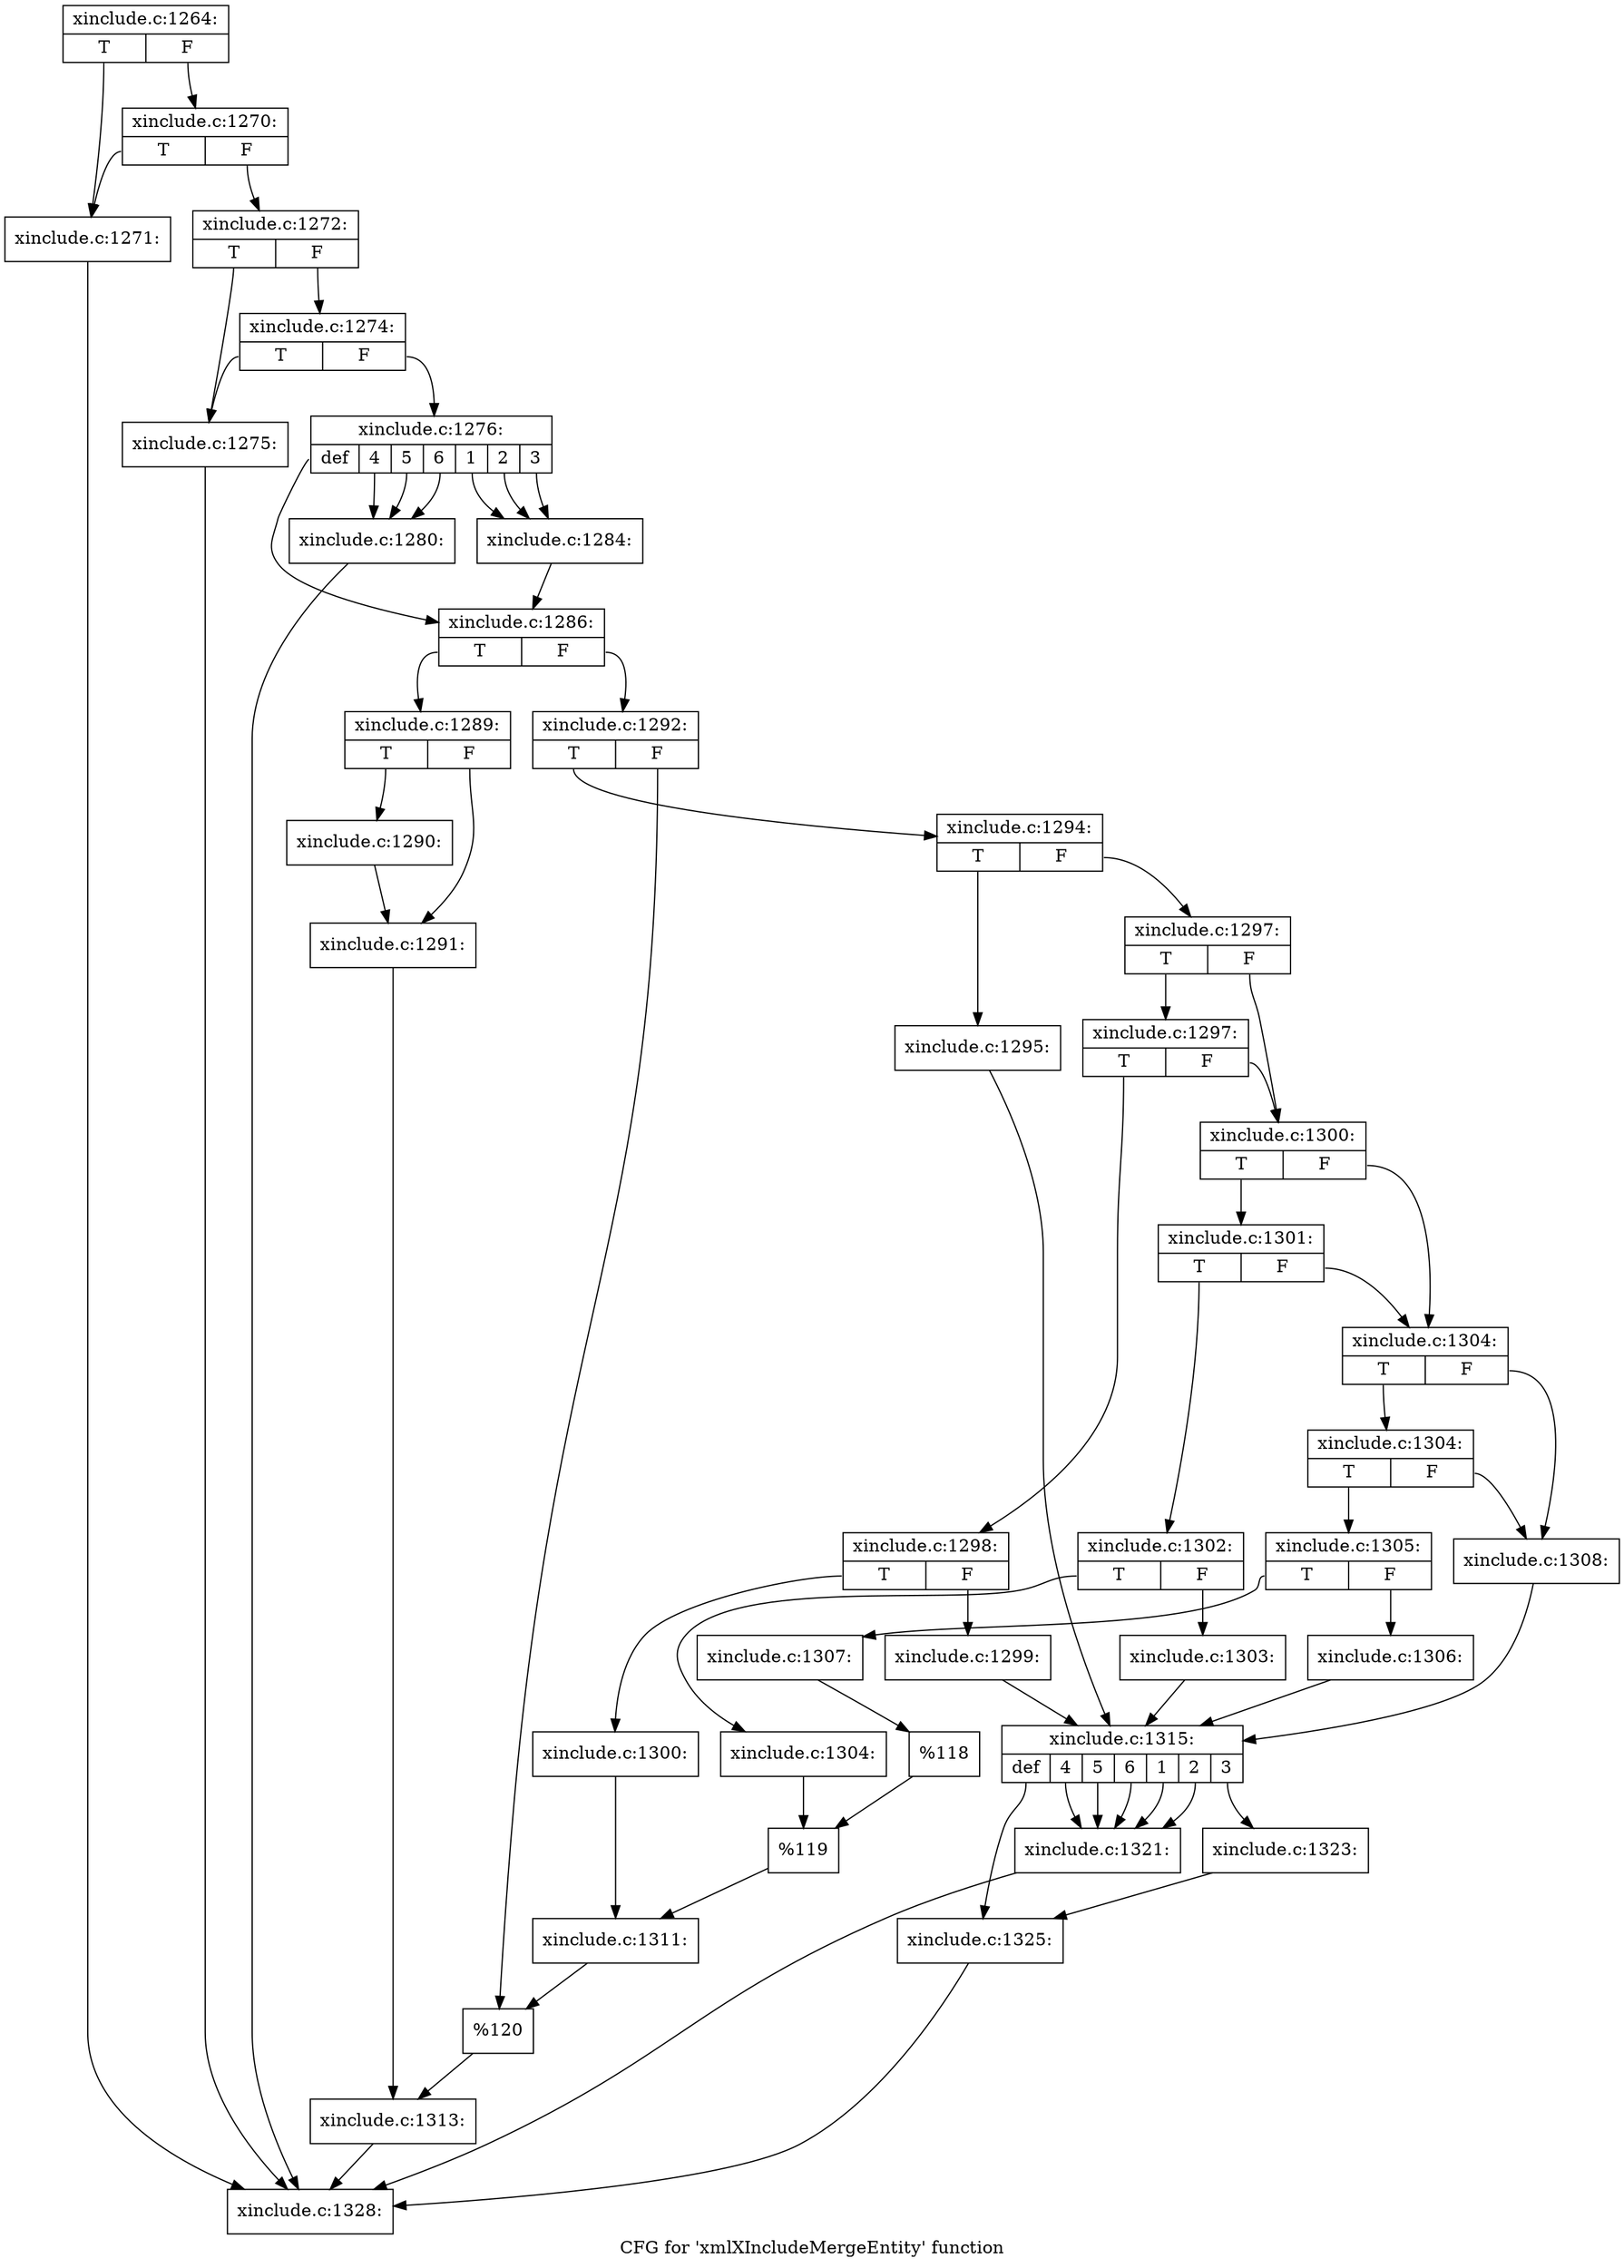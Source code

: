 digraph "CFG for 'xmlXIncludeMergeEntity' function" {
	label="CFG for 'xmlXIncludeMergeEntity' function";

	Node0x5567130 [shape=record,label="{xinclude.c:1264:|{<s0>T|<s1>F}}"];
	Node0x5567130:s0 -> Node0x5570fc0;
	Node0x5567130:s1 -> Node0x5571060;
	Node0x5571060 [shape=record,label="{xinclude.c:1270:|{<s0>T|<s1>F}}"];
	Node0x5571060:s0 -> Node0x5570fc0;
	Node0x5571060:s1 -> Node0x5571010;
	Node0x5570fc0 [shape=record,label="{xinclude.c:1271:}"];
	Node0x5570fc0 -> Node0x5567650;
	Node0x5571010 [shape=record,label="{xinclude.c:1272:|{<s0>T|<s1>F}}"];
	Node0x5571010:s0 -> Node0x5571c10;
	Node0x5571010:s1 -> Node0x5571cb0;
	Node0x5571cb0 [shape=record,label="{xinclude.c:1274:|{<s0>T|<s1>F}}"];
	Node0x5571cb0:s0 -> Node0x5571c10;
	Node0x5571cb0:s1 -> Node0x5571c60;
	Node0x5571c10 [shape=record,label="{xinclude.c:1275:}"];
	Node0x5571c10 -> Node0x5567650;
	Node0x5571c60 [shape=record,label="{xinclude.c:1276:|{<s0>def|<s1>4|<s2>5|<s3>6|<s4>1|<s5>2|<s6>3}}"];
	Node0x5571c60:s0 -> Node0x5572250;
	Node0x5571c60:s1 -> Node0x55727a0;
	Node0x5571c60:s2 -> Node0x55727a0;
	Node0x5571c60:s3 -> Node0x55727a0;
	Node0x5571c60:s4 -> Node0x5572880;
	Node0x5571c60:s5 -> Node0x5572880;
	Node0x5571c60:s6 -> Node0x5572880;
	Node0x55727a0 [shape=record,label="{xinclude.c:1280:}"];
	Node0x55727a0 -> Node0x5567650;
	Node0x5572880 [shape=record,label="{xinclude.c:1284:}"];
	Node0x5572880 -> Node0x5572250;
	Node0x5572250 [shape=record,label="{xinclude.c:1286:|{<s0>T|<s1>F}}"];
	Node0x5572250:s0 -> Node0x5572460;
	Node0x5572250:s1 -> Node0x5573600;
	Node0x5572460 [shape=record,label="{xinclude.c:1289:|{<s0>T|<s1>F}}"];
	Node0x5572460:s0 -> Node0x55740a0;
	Node0x5572460:s1 -> Node0x55740f0;
	Node0x55740a0 [shape=record,label="{xinclude.c:1290:}"];
	Node0x55740a0 -> Node0x55740f0;
	Node0x55740f0 [shape=record,label="{xinclude.c:1291:}"];
	Node0x55740f0 -> Node0x5573650;
	Node0x5573600 [shape=record,label="{xinclude.c:1292:|{<s0>T|<s1>F}}"];
	Node0x5573600:s0 -> Node0x5574ed0;
	Node0x5573600:s1 -> Node0x5575390;
	Node0x5574ed0 [shape=record,label="{xinclude.c:1294:|{<s0>T|<s1>F}}"];
	Node0x5574ed0:s0 -> Node0x55755b0;
	Node0x5574ed0:s1 -> Node0x5575600;
	Node0x55755b0 [shape=record,label="{xinclude.c:1295:}"];
	Node0x55755b0 -> Node0x5575930;
	Node0x5575600 [shape=record,label="{xinclude.c:1297:|{<s0>T|<s1>F}}"];
	Node0x5575600:s0 -> Node0x5573240;
	Node0x5575600:s1 -> Node0x5574fd0;
	Node0x5573240 [shape=record,label="{xinclude.c:1297:|{<s0>T|<s1>F}}"];
	Node0x5573240:s0 -> Node0x5572ee0;
	Node0x5573240:s1 -> Node0x5574fd0;
	Node0x5572ee0 [shape=record,label="{xinclude.c:1298:|{<s0>T|<s1>F}}"];
	Node0x5572ee0:s0 -> Node0x5576890;
	Node0x5572ee0:s1 -> Node0x5576840;
	Node0x5576840 [shape=record,label="{xinclude.c:1299:}"];
	Node0x5576840 -> Node0x5575930;
	Node0x5576890 [shape=record,label="{xinclude.c:1300:}"];
	Node0x5576890 -> Node0x5574f80;
	Node0x5574fd0 [shape=record,label="{xinclude.c:1300:|{<s0>T|<s1>F}}"];
	Node0x5574fd0:s0 -> Node0x5577120;
	Node0x5574fd0:s1 -> Node0x55770d0;
	Node0x5577120 [shape=record,label="{xinclude.c:1301:|{<s0>T|<s1>F}}"];
	Node0x5577120:s0 -> Node0x5577030;
	Node0x5577120:s1 -> Node0x55770d0;
	Node0x5577030 [shape=record,label="{xinclude.c:1302:|{<s0>T|<s1>F}}"];
	Node0x5577030:s0 -> Node0x55779c0;
	Node0x5577030:s1 -> Node0x5577970;
	Node0x5577970 [shape=record,label="{xinclude.c:1303:}"];
	Node0x5577970 -> Node0x5575930;
	Node0x55779c0 [shape=record,label="{xinclude.c:1304:}"];
	Node0x55779c0 -> Node0x5577080;
	Node0x55770d0 [shape=record,label="{xinclude.c:1304:|{<s0>T|<s1>F}}"];
	Node0x55770d0:s0 -> Node0x5578250;
	Node0x55770d0:s1 -> Node0x5578200;
	Node0x5578250 [shape=record,label="{xinclude.c:1304:|{<s0>T|<s1>F}}"];
	Node0x5578250:s0 -> Node0x5578160;
	Node0x5578250:s1 -> Node0x5578200;
	Node0x5578160 [shape=record,label="{xinclude.c:1305:|{<s0>T|<s1>F}}"];
	Node0x5578160:s0 -> Node0x5578af0;
	Node0x5578160:s1 -> Node0x5578aa0;
	Node0x5578aa0 [shape=record,label="{xinclude.c:1306:}"];
	Node0x5578aa0 -> Node0x5575930;
	Node0x5578af0 [shape=record,label="{xinclude.c:1307:}"];
	Node0x5578af0 -> Node0x55781b0;
	Node0x5578200 [shape=record,label="{xinclude.c:1308:}"];
	Node0x5578200 -> Node0x5575930;
	Node0x55781b0 [shape=record,label="{%118}"];
	Node0x55781b0 -> Node0x5577080;
	Node0x5577080 [shape=record,label="{%119}"];
	Node0x5577080 -> Node0x5574f80;
	Node0x5574f80 [shape=record,label="{xinclude.c:1311:}"];
	Node0x5574f80 -> Node0x5575390;
	Node0x5575390 [shape=record,label="{%120}"];
	Node0x5575390 -> Node0x5573650;
	Node0x5573650 [shape=record,label="{xinclude.c:1313:}"];
	Node0x5573650 -> Node0x5567650;
	Node0x5575930 [shape=record,label="{xinclude.c:1315:|{<s0>def|<s1>4|<s2>5|<s3>6|<s4>1|<s5>2|<s6>3}}"];
	Node0x5575930:s0 -> Node0x55797d0;
	Node0x5575930:s1 -> Node0x5579d20;
	Node0x5575930:s2 -> Node0x5579d20;
	Node0x5575930:s3 -> Node0x5579d20;
	Node0x5575930:s4 -> Node0x5579d20;
	Node0x5575930:s5 -> Node0x5579d20;
	Node0x5575930:s6 -> Node0x5579e00;
	Node0x5579d20 [shape=record,label="{xinclude.c:1321:}"];
	Node0x5579d20 -> Node0x5567650;
	Node0x5579e00 [shape=record,label="{xinclude.c:1323:}"];
	Node0x5579e00 -> Node0x55797d0;
	Node0x55797d0 [shape=record,label="{xinclude.c:1325:}"];
	Node0x55797d0 -> Node0x5567650;
	Node0x5567650 [shape=record,label="{xinclude.c:1328:}"];
}
